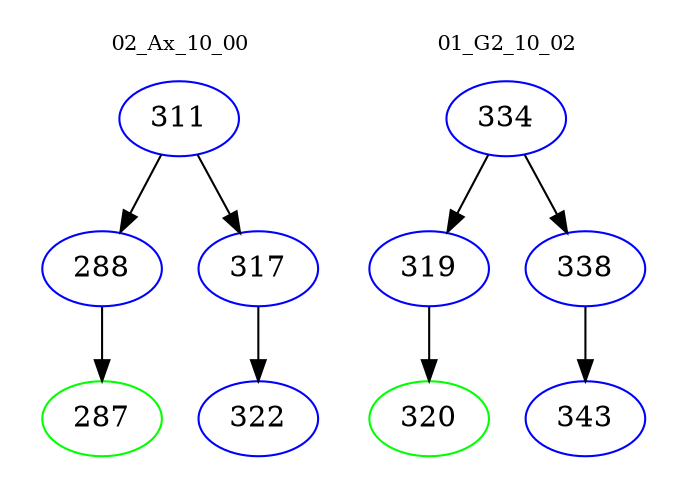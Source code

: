 digraph{
subgraph cluster_0 {
color = white
label = "02_Ax_10_00";
fontsize=10;
T0_311 [label="311", color="blue"]
T0_311 -> T0_288 [color="black"]
T0_288 [label="288", color="blue"]
T0_288 -> T0_287 [color="black"]
T0_287 [label="287", color="green"]
T0_311 -> T0_317 [color="black"]
T0_317 [label="317", color="blue"]
T0_317 -> T0_322 [color="black"]
T0_322 [label="322", color="blue"]
}
subgraph cluster_1 {
color = white
label = "01_G2_10_02";
fontsize=10;
T1_334 [label="334", color="blue"]
T1_334 -> T1_319 [color="black"]
T1_319 [label="319", color="blue"]
T1_319 -> T1_320 [color="black"]
T1_320 [label="320", color="green"]
T1_334 -> T1_338 [color="black"]
T1_338 [label="338", color="blue"]
T1_338 -> T1_343 [color="black"]
T1_343 [label="343", color="blue"]
}
}
